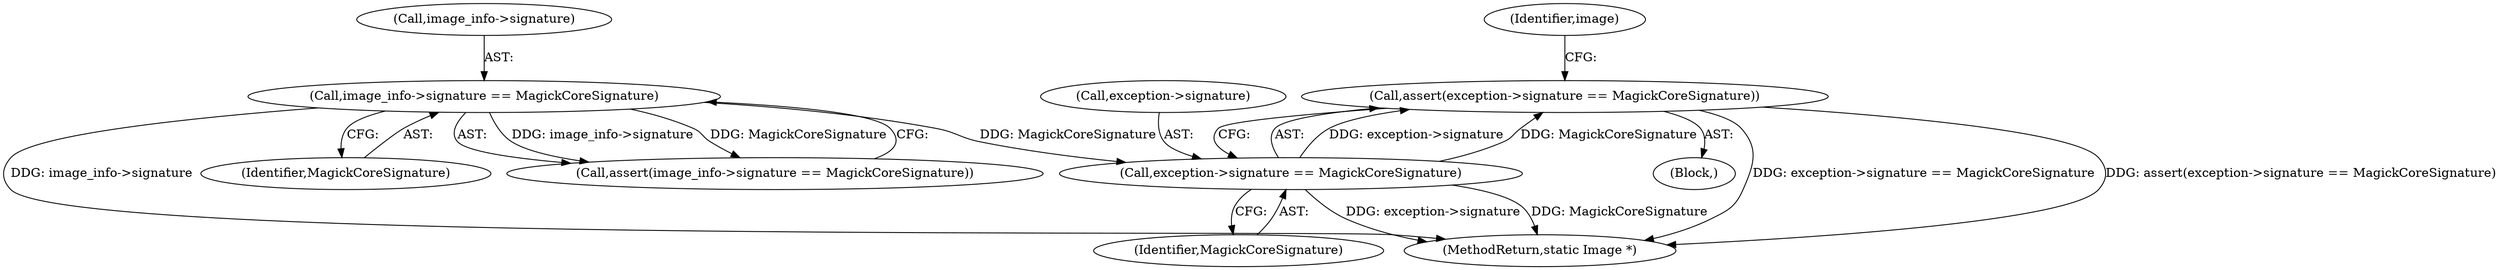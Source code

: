 digraph "0_ImageMagick_4b1b9c0522628887195bad3a6723f7000b0c9a58@API" {
"1000158" [label="(Call,assert(exception->signature == MagickCoreSignature))"];
"1000159" [label="(Call,exception->signature == MagickCoreSignature)"];
"1000132" [label="(Call,image_info->signature == MagickCoreSignature)"];
"1000163" [label="(Identifier,MagickCoreSignature)"];
"1000160" [label="(Call,exception->signature)"];
"1000114" [label="(Block,)"];
"1000132" [label="(Call,image_info->signature == MagickCoreSignature)"];
"1000165" [label="(Identifier,image)"];
"1001061" [label="(MethodReturn,static Image *)"];
"1000136" [label="(Identifier,MagickCoreSignature)"];
"1000133" [label="(Call,image_info->signature)"];
"1000159" [label="(Call,exception->signature == MagickCoreSignature)"];
"1000131" [label="(Call,assert(image_info->signature == MagickCoreSignature))"];
"1000158" [label="(Call,assert(exception->signature == MagickCoreSignature))"];
"1000158" -> "1000114"  [label="AST: "];
"1000158" -> "1000159"  [label="CFG: "];
"1000159" -> "1000158"  [label="AST: "];
"1000165" -> "1000158"  [label="CFG: "];
"1000158" -> "1001061"  [label="DDG: exception->signature == MagickCoreSignature"];
"1000158" -> "1001061"  [label="DDG: assert(exception->signature == MagickCoreSignature)"];
"1000159" -> "1000158"  [label="DDG: exception->signature"];
"1000159" -> "1000158"  [label="DDG: MagickCoreSignature"];
"1000159" -> "1000163"  [label="CFG: "];
"1000160" -> "1000159"  [label="AST: "];
"1000163" -> "1000159"  [label="AST: "];
"1000159" -> "1001061"  [label="DDG: exception->signature"];
"1000159" -> "1001061"  [label="DDG: MagickCoreSignature"];
"1000132" -> "1000159"  [label="DDG: MagickCoreSignature"];
"1000132" -> "1000131"  [label="AST: "];
"1000132" -> "1000136"  [label="CFG: "];
"1000133" -> "1000132"  [label="AST: "];
"1000136" -> "1000132"  [label="AST: "];
"1000131" -> "1000132"  [label="CFG: "];
"1000132" -> "1001061"  [label="DDG: image_info->signature"];
"1000132" -> "1000131"  [label="DDG: image_info->signature"];
"1000132" -> "1000131"  [label="DDG: MagickCoreSignature"];
}
